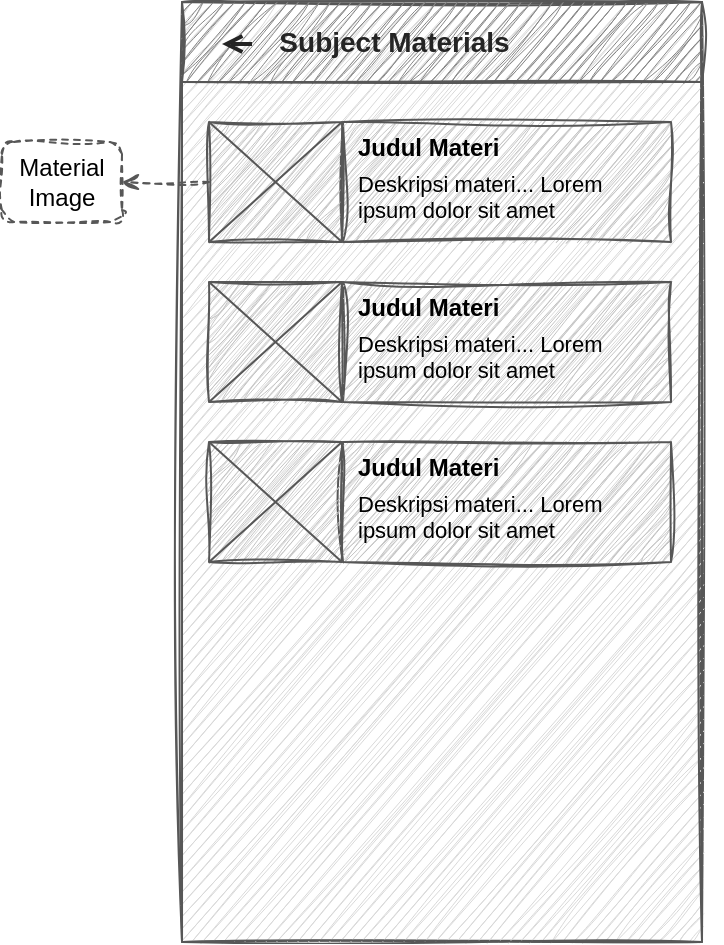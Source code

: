 <mxfile version="21.2.1" type="github">
  <diagram name="Page-1" id="DxJVUn00btfM4-Qd-DbG">
    <mxGraphModel dx="794" dy="477" grid="1" gridSize="10" guides="1" tooltips="1" connect="1" arrows="1" fold="1" page="1" pageScale="1" pageWidth="850" pageHeight="1100" math="0" shadow="0">
      <root>
        <mxCell id="0" />
        <mxCell id="1" parent="0" />
        <mxCell id="LaabG1cJ9EK8IkI-jFyv-1" value="" style="group" vertex="1" connectable="0" parent="1">
          <mxGeometry x="230" y="110" width="270" height="470" as="geometry" />
        </mxCell>
        <mxCell id="LaabG1cJ9EK8IkI-jFyv-2" value="" style="rounded=0;whiteSpace=wrap;html=1;sketch=1;curveFitting=1;jiggle=2;fillColor=default;strokeColor=#575757;" vertex="1" parent="LaabG1cJ9EK8IkI-jFyv-1">
          <mxGeometry width="260" height="470" as="geometry" />
        </mxCell>
        <mxCell id="LaabG1cJ9EK8IkI-jFyv-3" value="" style="rounded=0;whiteSpace=wrap;html=1;fillColor=#D9D9D9;strokeColor=#575757;sketch=1;curveFitting=1;jiggle=2;" vertex="1" parent="LaabG1cJ9EK8IkI-jFyv-1">
          <mxGeometry width="260" height="470" as="geometry" />
        </mxCell>
        <mxCell id="LaabG1cJ9EK8IkI-jFyv-4" value="&amp;nbsp; &amp;nbsp; &amp;nbsp; &amp;nbsp; &amp;nbsp; &amp;nbsp; Subject Materials" style="text;strokeColor=#575757;align=left;fillColor=#878787;html=1;verticalAlign=middle;whiteSpace=wrap;rounded=0;fontStyle=1;fontSize=14;shadow=0;sketch=1;curveFitting=1;jiggle=2;fontFamily=Helvetica;fontColor=#242424;" vertex="1" parent="LaabG1cJ9EK8IkI-jFyv-1">
          <mxGeometry width="260" height="40" as="geometry" />
        </mxCell>
        <mxCell id="LaabG1cJ9EK8IkI-jFyv-5" value="" style="edgeStyle=none;orthogonalLoop=1;jettySize=auto;html=1;rounded=1;strokeWidth=2;endArrow=open;endFill=0;strokeColor=#242424;" edge="1" parent="LaabG1cJ9EK8IkI-jFyv-1">
          <mxGeometry width="80" relative="1" as="geometry">
            <mxPoint x="35" y="21" as="sourcePoint" />
            <mxPoint x="20" y="21" as="targetPoint" />
            <Array as="points" />
          </mxGeometry>
        </mxCell>
        <mxCell id="LaabG1cJ9EK8IkI-jFyv-22" value="" style="group" vertex="1" connectable="0" parent="LaabG1cJ9EK8IkI-jFyv-1">
          <mxGeometry x="13.5" y="60" width="230" height="60" as="geometry" />
        </mxCell>
        <mxCell id="LaabG1cJ9EK8IkI-jFyv-23" value="" style="rounded=0;whiteSpace=wrap;html=1;sketch=1;curveFitting=1;jiggle=2;strokeColor=#575757;fillColor=#C4C4C4;" vertex="1" parent="LaabG1cJ9EK8IkI-jFyv-22">
          <mxGeometry x="67" width="164" height="60" as="geometry" />
        </mxCell>
        <mxCell id="LaabG1cJ9EK8IkI-jFyv-24" value="" style="rounded=0;whiteSpace=wrap;html=1;sketch=1;curveFitting=1;jiggle=2;strokeColor=#575757;fillColor=#C4C4C4;" vertex="1" parent="LaabG1cJ9EK8IkI-jFyv-22">
          <mxGeometry width="66.5" height="60" as="geometry" />
        </mxCell>
        <mxCell id="LaabG1cJ9EK8IkI-jFyv-25" value="" style="edgeStyle=none;orthogonalLoop=1;jettySize=auto;html=1;rounded=0;endArrow=none;endFill=0;strokeColor=#575757;exitX=0;exitY=0;exitDx=0;exitDy=0;entryX=1;entryY=1;entryDx=0;entryDy=0;" edge="1" parent="LaabG1cJ9EK8IkI-jFyv-22" source="LaabG1cJ9EK8IkI-jFyv-24" target="LaabG1cJ9EK8IkI-jFyv-24">
          <mxGeometry width="80" relative="1" as="geometry">
            <mxPoint x="86.5" y="40" as="sourcePoint" />
            <mxPoint x="166.5" y="40" as="targetPoint" />
            <Array as="points" />
          </mxGeometry>
        </mxCell>
        <mxCell id="LaabG1cJ9EK8IkI-jFyv-26" value="" style="edgeStyle=none;orthogonalLoop=1;jettySize=auto;html=1;rounded=0;endArrow=none;endFill=0;strokeColor=#575757;exitX=0;exitY=1;exitDx=0;exitDy=0;entryX=1;entryY=0;entryDx=0;entryDy=0;" edge="1" parent="LaabG1cJ9EK8IkI-jFyv-22" source="LaabG1cJ9EK8IkI-jFyv-24" target="LaabG1cJ9EK8IkI-jFyv-24">
          <mxGeometry width="80" relative="1" as="geometry">
            <mxPoint x="10.5" y="10" as="sourcePoint" />
            <mxPoint x="76.5" y="70" as="targetPoint" />
            <Array as="points" />
          </mxGeometry>
        </mxCell>
        <mxCell id="LaabG1cJ9EK8IkI-jFyv-27" value="Judul Materi" style="text;strokeColor=none;align=left;fillColor=none;html=1;verticalAlign=middle;whiteSpace=wrap;rounded=0;fontStyle=1;fontSize=12;shadow=0;" vertex="1" parent="LaabG1cJ9EK8IkI-jFyv-22">
          <mxGeometry x="72" y="4" width="90" height="18" as="geometry" />
        </mxCell>
        <mxCell id="LaabG1cJ9EK8IkI-jFyv-28" value="Deskripsi materi... Lorem ipsum dolor sit amet" style="text;strokeColor=none;align=left;fillColor=none;html=1;verticalAlign=bottom;whiteSpace=wrap;rounded=0;fontStyle=0;fontSize=11;shadow=0;" vertex="1" parent="LaabG1cJ9EK8IkI-jFyv-22">
          <mxGeometry x="72" y="22" width="148" height="31" as="geometry" />
        </mxCell>
        <mxCell id="LaabG1cJ9EK8IkI-jFyv-29" value="" style="group" vertex="1" connectable="0" parent="LaabG1cJ9EK8IkI-jFyv-1">
          <mxGeometry x="13.5" y="140" width="230" height="60" as="geometry" />
        </mxCell>
        <mxCell id="LaabG1cJ9EK8IkI-jFyv-30" value="" style="rounded=0;whiteSpace=wrap;html=1;sketch=1;curveFitting=1;jiggle=2;strokeColor=#575757;fillColor=#C4C4C4;" vertex="1" parent="LaabG1cJ9EK8IkI-jFyv-29">
          <mxGeometry x="67" width="164" height="60" as="geometry" />
        </mxCell>
        <mxCell id="LaabG1cJ9EK8IkI-jFyv-31" value="" style="rounded=0;whiteSpace=wrap;html=1;sketch=1;curveFitting=1;jiggle=2;strokeColor=#575757;fillColor=#C4C4C4;" vertex="1" parent="LaabG1cJ9EK8IkI-jFyv-29">
          <mxGeometry width="66.5" height="60" as="geometry" />
        </mxCell>
        <mxCell id="LaabG1cJ9EK8IkI-jFyv-32" value="" style="edgeStyle=none;orthogonalLoop=1;jettySize=auto;html=1;rounded=0;endArrow=none;endFill=0;strokeColor=#575757;exitX=0;exitY=0;exitDx=0;exitDy=0;entryX=1;entryY=1;entryDx=0;entryDy=0;" edge="1" parent="LaabG1cJ9EK8IkI-jFyv-29" source="LaabG1cJ9EK8IkI-jFyv-31" target="LaabG1cJ9EK8IkI-jFyv-31">
          <mxGeometry width="80" relative="1" as="geometry">
            <mxPoint x="86.5" y="40" as="sourcePoint" />
            <mxPoint x="166.5" y="40" as="targetPoint" />
            <Array as="points" />
          </mxGeometry>
        </mxCell>
        <mxCell id="LaabG1cJ9EK8IkI-jFyv-33" value="" style="edgeStyle=none;orthogonalLoop=1;jettySize=auto;html=1;rounded=0;endArrow=none;endFill=0;strokeColor=#575757;exitX=0;exitY=1;exitDx=0;exitDy=0;entryX=1;entryY=0;entryDx=0;entryDy=0;" edge="1" parent="LaabG1cJ9EK8IkI-jFyv-29" source="LaabG1cJ9EK8IkI-jFyv-31" target="LaabG1cJ9EK8IkI-jFyv-31">
          <mxGeometry width="80" relative="1" as="geometry">
            <mxPoint x="10.5" y="10" as="sourcePoint" />
            <mxPoint x="76.5" y="70" as="targetPoint" />
            <Array as="points" />
          </mxGeometry>
        </mxCell>
        <mxCell id="LaabG1cJ9EK8IkI-jFyv-34" value="Judul Materi" style="text;strokeColor=none;align=left;fillColor=none;html=1;verticalAlign=middle;whiteSpace=wrap;rounded=0;fontStyle=1;fontSize=12;shadow=0;" vertex="1" parent="LaabG1cJ9EK8IkI-jFyv-29">
          <mxGeometry x="72" y="4" width="90" height="18" as="geometry" />
        </mxCell>
        <mxCell id="LaabG1cJ9EK8IkI-jFyv-35" value="Deskripsi materi... Lorem ipsum dolor sit amet" style="text;strokeColor=none;align=left;fillColor=none;html=1;verticalAlign=bottom;whiteSpace=wrap;rounded=0;fontStyle=0;fontSize=11;shadow=0;" vertex="1" parent="LaabG1cJ9EK8IkI-jFyv-29">
          <mxGeometry x="72" y="22" width="148" height="31" as="geometry" />
        </mxCell>
        <mxCell id="LaabG1cJ9EK8IkI-jFyv-36" value="" style="group" vertex="1" connectable="0" parent="LaabG1cJ9EK8IkI-jFyv-1">
          <mxGeometry x="13.5" y="220" width="230" height="60" as="geometry" />
        </mxCell>
        <mxCell id="LaabG1cJ9EK8IkI-jFyv-37" value="" style="rounded=0;whiteSpace=wrap;html=1;sketch=1;curveFitting=1;jiggle=2;strokeColor=#575757;fillColor=#C4C4C4;" vertex="1" parent="LaabG1cJ9EK8IkI-jFyv-36">
          <mxGeometry x="67" width="164" height="60" as="geometry" />
        </mxCell>
        <mxCell id="LaabG1cJ9EK8IkI-jFyv-38" value="" style="rounded=0;whiteSpace=wrap;html=1;sketch=1;curveFitting=1;jiggle=2;strokeColor=#575757;fillColor=#C4C4C4;" vertex="1" parent="LaabG1cJ9EK8IkI-jFyv-36">
          <mxGeometry width="66.5" height="60" as="geometry" />
        </mxCell>
        <mxCell id="LaabG1cJ9EK8IkI-jFyv-39" value="" style="edgeStyle=none;orthogonalLoop=1;jettySize=auto;html=1;rounded=0;endArrow=none;endFill=0;strokeColor=#575757;exitX=0;exitY=0;exitDx=0;exitDy=0;entryX=1;entryY=1;entryDx=0;entryDy=0;" edge="1" parent="LaabG1cJ9EK8IkI-jFyv-36" source="LaabG1cJ9EK8IkI-jFyv-38" target="LaabG1cJ9EK8IkI-jFyv-38">
          <mxGeometry width="80" relative="1" as="geometry">
            <mxPoint x="86.5" y="40" as="sourcePoint" />
            <mxPoint x="166.5" y="40" as="targetPoint" />
            <Array as="points" />
          </mxGeometry>
        </mxCell>
        <mxCell id="LaabG1cJ9EK8IkI-jFyv-40" value="" style="edgeStyle=none;orthogonalLoop=1;jettySize=auto;html=1;rounded=0;endArrow=none;endFill=0;strokeColor=#575757;exitX=0;exitY=1;exitDx=0;exitDy=0;entryX=1;entryY=0;entryDx=0;entryDy=0;" edge="1" parent="LaabG1cJ9EK8IkI-jFyv-36" source="LaabG1cJ9EK8IkI-jFyv-38" target="LaabG1cJ9EK8IkI-jFyv-38">
          <mxGeometry width="80" relative="1" as="geometry">
            <mxPoint x="10.5" y="10" as="sourcePoint" />
            <mxPoint x="76.5" y="70" as="targetPoint" />
            <Array as="points" />
          </mxGeometry>
        </mxCell>
        <mxCell id="LaabG1cJ9EK8IkI-jFyv-41" value="Judul Materi" style="text;strokeColor=none;align=left;fillColor=none;html=1;verticalAlign=middle;whiteSpace=wrap;rounded=0;fontStyle=1;fontSize=12;shadow=0;" vertex="1" parent="LaabG1cJ9EK8IkI-jFyv-36">
          <mxGeometry x="72" y="4" width="90" height="18" as="geometry" />
        </mxCell>
        <mxCell id="LaabG1cJ9EK8IkI-jFyv-42" value="Deskripsi materi... Lorem ipsum dolor sit amet" style="text;strokeColor=none;align=left;fillColor=none;html=1;verticalAlign=bottom;whiteSpace=wrap;rounded=0;fontStyle=0;fontSize=11;shadow=0;" vertex="1" parent="LaabG1cJ9EK8IkI-jFyv-36">
          <mxGeometry x="72" y="22" width="148" height="31" as="geometry" />
        </mxCell>
        <mxCell id="LaabG1cJ9EK8IkI-jFyv-43" value="Material Image" style="text;strokeColor=#575757;align=center;fillColor=default;html=1;verticalAlign=middle;whiteSpace=wrap;rounded=1;dashed=1;sketch=1;curveFitting=1;jiggle=2;" vertex="1" parent="1">
          <mxGeometry x="140" y="180" width="60" height="40" as="geometry" />
        </mxCell>
        <mxCell id="LaabG1cJ9EK8IkI-jFyv-44" style="rounded=0;orthogonalLoop=1;jettySize=auto;html=1;exitX=0;exitY=0.5;exitDx=0;exitDy=0;entryX=1;entryY=0.5;entryDx=0;entryDy=0;strokeColor=#575757;endArrow=open;endFill=0;dashed=1;sketch=1;curveFitting=1;jiggle=2;" edge="1" parent="1" source="LaabG1cJ9EK8IkI-jFyv-24" target="LaabG1cJ9EK8IkI-jFyv-43">
          <mxGeometry relative="1" as="geometry" />
        </mxCell>
      </root>
    </mxGraphModel>
  </diagram>
</mxfile>
